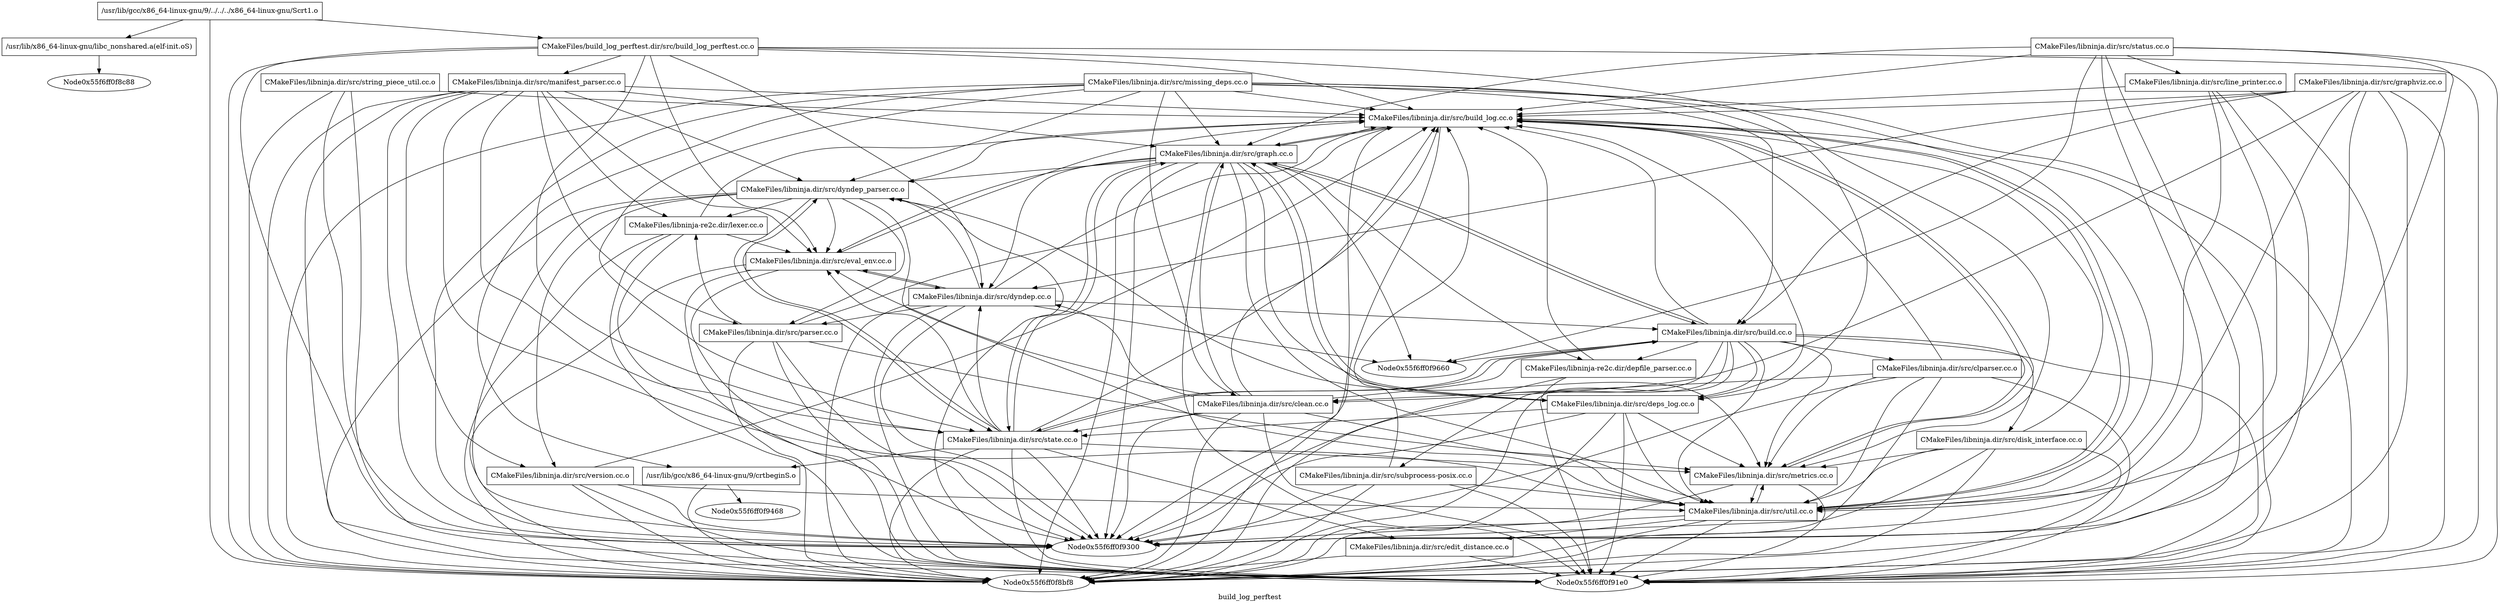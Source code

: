 digraph "build_log_perftest" {
	label="build_log_perftest";

	Node0x55f6ff0f9858 [shape=record,label="{/usr/lib/gcc/x86_64-linux-gnu/9/../../../x86_64-linux-gnu/Scrt1.o}"];
	Node0x55f6ff0f9858 -> Node0x55f6ff0f96f0;
	Node0x55f6ff0f9858 -> Node0x55f6ff0f96a8;
	Node0x55f6ff0f9858 -> Node0x55f6ff0f8bf8;
	Node0x55f6ff0f8f10 [shape=record,label="{/usr/lib/gcc/x86_64-linux-gnu/9/crtbeginS.o}"];
	Node0x55f6ff0f8f10 -> Node0x55f6ff0f9468;
	Node0x55f6ff0f8f10 -> Node0x55f6ff0f8bf8;
	Node0x55f6ff0f9a50 [shape=record,label="{CMakeFiles/libninja.dir/src/build_log.cc.o}"];
	Node0x55f6ff0f9a50 -> Node0x55f6ff0f94b0;
	Node0x55f6ff0f9a50 -> Node0x55f6ff0f9780;
	Node0x55f6ff0f9a50 -> Node0x55f6ff0f9198;
	Node0x55f6ff0f9a50 -> Node0x55f6ff0f91e0;
	Node0x55f6ff0f9a50 -> Node0x55f6ff0f9300;
	Node0x55f6ff0f9a50 -> Node0x55f6ff0f8bf8;
	Node0x55f6ff0f8a90 [shape=record,label="{CMakeFiles/libninja.dir/src/build.cc.o}"];
	Node0x55f6ff0f8a90 -> Node0x55f6ff0f9a50;
	Node0x55f6ff0f8a90 -> Node0x55f6ff0f97c8;
	Node0x55f6ff0f8a90 -> Node0x55f6ff0f9660;
	Node0x55f6ff0f8a90 -> Node0x55f6ff0f8fa0;
	Node0x55f6ff0f8a90 -> Node0x55f6ff0f9540;
	Node0x55f6ff0f8a90 -> Node0x55f6ff0f94b0;
	Node0x55f6ff0f8a90 -> Node0x55f6ff0f9780;
	Node0x55f6ff0f8a90 -> Node0x55f6ff0f9930;
	Node0x55f6ff0f8a90 -> Node0x55f6ff0f9198;
	Node0x55f6ff0f8a90 -> Node0x55f6ff0f9738;
	Node0x55f6ff0f8a90 -> Node0x55f6ff0f9270;
	Node0x55f6ff0f8a90 -> Node0x55f6ff0f91e0;
	Node0x55f6ff0f8a90 -> Node0x55f6ff0f9300;
	Node0x55f6ff0f8a90 -> Node0x55f6ff0f8bf8;
	Node0x55f6ff0f95d0 [shape=record,label="{CMakeFiles/libninja.dir/src/clean.cc.o}"];
	Node0x55f6ff0f95d0 -> Node0x55f6ff0f9a50;
	Node0x55f6ff0f95d0 -> Node0x55f6ff0f8a90;
	Node0x55f6ff0f95d0 -> Node0x55f6ff0f9078;
	Node0x55f6ff0f95d0 -> Node0x55f6ff0f8970;
	Node0x55f6ff0f95d0 -> Node0x55f6ff0f94b0;
	Node0x55f6ff0f95d0 -> Node0x55f6ff0f9930;
	Node0x55f6ff0f95d0 -> Node0x55f6ff0f9198;
	Node0x55f6ff0f95d0 -> Node0x55f6ff0f91e0;
	Node0x55f6ff0f95d0 -> Node0x55f6ff0f9300;
	Node0x55f6ff0f95d0 -> Node0x55f6ff0f8bf8;
	Node0x55f6ff0f97c8 [shape=record,label="{CMakeFiles/libninja.dir/src/clparser.cc.o}"];
	Node0x55f6ff0f97c8 -> Node0x55f6ff0f9a50;
	Node0x55f6ff0f97c8 -> Node0x55f6ff0f95d0;
	Node0x55f6ff0f97c8 -> Node0x55f6ff0f9780;
	Node0x55f6ff0f97c8 -> Node0x55f6ff0f9198;
	Node0x55f6ff0f97c8 -> Node0x55f6ff0f91e0;
	Node0x55f6ff0f97c8 -> Node0x55f6ff0f9300;
	Node0x55f6ff0f97c8 -> Node0x55f6ff0f8bf8;
	Node0x55f6ff0f9078 [shape=record,label="{CMakeFiles/libninja.dir/src/dyndep.cc.o}"];
	Node0x55f6ff0f9078 -> Node0x55f6ff0f9a50;
	Node0x55f6ff0f9078 -> Node0x55f6ff0f8a90;
	Node0x55f6ff0f9078 -> Node0x55f6ff0f9348;
	Node0x55f6ff0f9078 -> Node0x55f6ff0f9660;
	Node0x55f6ff0f9078 -> Node0x55f6ff0f8970;
	Node0x55f6ff0f9078 -> Node0x55f6ff0f9228;
	Node0x55f6ff0f9078 -> Node0x55f6ff0f91e0;
	Node0x55f6ff0f9078 -> Node0x55f6ff0f9300;
	Node0x55f6ff0f9078 -> Node0x55f6ff0f8bf8;
	Node0x55f6ff0f9348 [shape=record,label="{CMakeFiles/libninja.dir/src/dyndep_parser.cc.o}"];
	Node0x55f6ff0f9348 -> Node0x55f6ff0f9a50;
	Node0x55f6ff0f9348 -> Node0x55f6ff0f8970;
	Node0x55f6ff0f9348 -> Node0x55f6ff0f9228;
	Node0x55f6ff0f9348 -> Node0x55f6ff0f9930;
	Node0x55f6ff0f9348 -> Node0x55f6ff0f9198;
	Node0x55f6ff0f9348 -> Node0x55f6ff0f8fe8;
	Node0x55f6ff0f9348 -> Node0x55f6ff0f9030;
	Node0x55f6ff0f9348 -> Node0x55f6ff0f91e0;
	Node0x55f6ff0f9348 -> Node0x55f6ff0f9300;
	Node0x55f6ff0f9348 -> Node0x55f6ff0f8bf8;
	Node0x55f6ff0f8fa0 [shape=record,label="{CMakeFiles/libninja.dir/src/deps_log.cc.o}"];
	Node0x55f6ff0f8fa0 -> Node0x55f6ff0f9a50;
	Node0x55f6ff0f8fa0 -> Node0x55f6ff0f9348;
	Node0x55f6ff0f8fa0 -> Node0x55f6ff0f94b0;
	Node0x55f6ff0f8fa0 -> Node0x55f6ff0f9780;
	Node0x55f6ff0f8fa0 -> Node0x55f6ff0f9930;
	Node0x55f6ff0f8fa0 -> Node0x55f6ff0f9198;
	Node0x55f6ff0f8fa0 -> Node0x55f6ff0f91e0;
	Node0x55f6ff0f8fa0 -> Node0x55f6ff0f9300;
	Node0x55f6ff0f8fa0 -> Node0x55f6ff0f8bf8;
	Node0x55f6ff0f9540 [shape=record,label="{CMakeFiles/libninja.dir/src/disk_interface.cc.o}"];
	Node0x55f6ff0f9540 -> Node0x55f6ff0f9a50;
	Node0x55f6ff0f9540 -> Node0x55f6ff0f9780;
	Node0x55f6ff0f9540 -> Node0x55f6ff0f9198;
	Node0x55f6ff0f9540 -> Node0x55f6ff0f91e0;
	Node0x55f6ff0f9540 -> Node0x55f6ff0f9300;
	Node0x55f6ff0f9540 -> Node0x55f6ff0f8bf8;
	Node0x55f6ff0f8e38 [shape=record,label="{CMakeFiles/libninja.dir/src/edit_distance.cc.o}"];
	Node0x55f6ff0f8e38 -> Node0x55f6ff0f91e0;
	Node0x55f6ff0f8e38 -> Node0x55f6ff0f8bf8;
	Node0x55f6ff0f8970 [shape=record,label="{CMakeFiles/libninja.dir/src/eval_env.cc.o}"];
	Node0x55f6ff0f8970 -> Node0x55f6ff0f9a50;
	Node0x55f6ff0f8970 -> Node0x55f6ff0f9078;
	Node0x55f6ff0f8970 -> Node0x55f6ff0f91e0;
	Node0x55f6ff0f8970 -> Node0x55f6ff0f9300;
	Node0x55f6ff0f8970 -> Node0x55f6ff0f8bf8;
	Node0x55f6ff0f94b0 [shape=record,label="{CMakeFiles/libninja.dir/src/graph.cc.o}"];
	Node0x55f6ff0f94b0 -> Node0x55f6ff0f9a50;
	Node0x55f6ff0f94b0 -> Node0x55f6ff0f8a90;
	Node0x55f6ff0f94b0 -> Node0x55f6ff0f9078;
	Node0x55f6ff0f94b0 -> Node0x55f6ff0f9348;
	Node0x55f6ff0f94b0 -> Node0x55f6ff0f9660;
	Node0x55f6ff0f94b0 -> Node0x55f6ff0f8fa0;
	Node0x55f6ff0f94b0 -> Node0x55f6ff0f8970;
	Node0x55f6ff0f94b0 -> Node0x55f6ff0f9780;
	Node0x55f6ff0f94b0 -> Node0x55f6ff0f9930;
	Node0x55f6ff0f94b0 -> Node0x55f6ff0f9198;
	Node0x55f6ff0f94b0 -> Node0x55f6ff0f9270;
	Node0x55f6ff0f94b0 -> Node0x55f6ff0f91e0;
	Node0x55f6ff0f94b0 -> Node0x55f6ff0f9300;
	Node0x55f6ff0f94b0 -> Node0x55f6ff0f8bf8;
	Node0x55f6ff0f8df0 [shape=record,label="{CMakeFiles/libninja.dir/src/graphviz.cc.o}"];
	Node0x55f6ff0f8df0 -> Node0x55f6ff0f9a50;
	Node0x55f6ff0f8df0 -> Node0x55f6ff0f8a90;
	Node0x55f6ff0f8df0 -> Node0x55f6ff0f95d0;
	Node0x55f6ff0f8df0 -> Node0x55f6ff0f9078;
	Node0x55f6ff0f8df0 -> Node0x55f6ff0f9198;
	Node0x55f6ff0f8df0 -> Node0x55f6ff0f91e0;
	Node0x55f6ff0f8df0 -> Node0x55f6ff0f9300;
	Node0x55f6ff0f8df0 -> Node0x55f6ff0f8bf8;
	Node0x55f6ff0f9978 [shape=record,label="{CMakeFiles/libninja.dir/src/line_printer.cc.o}"];
	Node0x55f6ff0f9978 -> Node0x55f6ff0f9a50;
	Node0x55f6ff0f9978 -> Node0x55f6ff0f9198;
	Node0x55f6ff0f9978 -> Node0x55f6ff0f91e0;
	Node0x55f6ff0f9978 -> Node0x55f6ff0f9300;
	Node0x55f6ff0f9978 -> Node0x55f6ff0f8bf8;
	Node0x55f6ff0f92b8 [shape=record,label="{CMakeFiles/libninja.dir/src/manifest_parser.cc.o}"];
	Node0x55f6ff0f92b8 -> Node0x55f6ff0f9a50;
	Node0x55f6ff0f92b8 -> Node0x55f6ff0f9348;
	Node0x55f6ff0f92b8 -> Node0x55f6ff0f8970;
	Node0x55f6ff0f92b8 -> Node0x55f6ff0f94b0;
	Node0x55f6ff0f92b8 -> Node0x55f6ff0f9228;
	Node0x55f6ff0f92b8 -> Node0x55f6ff0f9930;
	Node0x55f6ff0f92b8 -> Node0x55f6ff0f9198;
	Node0x55f6ff0f92b8 -> Node0x55f6ff0f8fe8;
	Node0x55f6ff0f92b8 -> Node0x55f6ff0f9030;
	Node0x55f6ff0f92b8 -> Node0x55f6ff0f91e0;
	Node0x55f6ff0f92b8 -> Node0x55f6ff0f9300;
	Node0x55f6ff0f92b8 -> Node0x55f6ff0f8bf8;
	Node0x55f6ff0f9780 [shape=record,label="{CMakeFiles/libninja.dir/src/metrics.cc.o}"];
	Node0x55f6ff0f9780 -> Node0x55f6ff0f9a50;
	Node0x55f6ff0f9780 -> Node0x55f6ff0f9198;
	Node0x55f6ff0f9780 -> Node0x55f6ff0f91e0;
	Node0x55f6ff0f9780 -> Node0x55f6ff0f8bf8;
	Node0x55f6ff0f8ad8 [shape=record,label="{CMakeFiles/libninja.dir/src/missing_deps.cc.o}"];
	Node0x55f6ff0f8ad8 -> Node0x55f6ff0f8f10;
	Node0x55f6ff0f8ad8 -> Node0x55f6ff0f9a50;
	Node0x55f6ff0f8ad8 -> Node0x55f6ff0f8a90;
	Node0x55f6ff0f8ad8 -> Node0x55f6ff0f95d0;
	Node0x55f6ff0f8ad8 -> Node0x55f6ff0f9348;
	Node0x55f6ff0f8ad8 -> Node0x55f6ff0f8fa0;
	Node0x55f6ff0f8ad8 -> Node0x55f6ff0f94b0;
	Node0x55f6ff0f8ad8 -> Node0x55f6ff0f9930;
	Node0x55f6ff0f8ad8 -> Node0x55f6ff0f9198;
	Node0x55f6ff0f8ad8 -> Node0x55f6ff0f91e0;
	Node0x55f6ff0f8ad8 -> Node0x55f6ff0f9300;
	Node0x55f6ff0f8ad8 -> Node0x55f6ff0f8bf8;
	Node0x55f6ff0f9228 [shape=record,label="{CMakeFiles/libninja.dir/src/parser.cc.o}"];
	Node0x55f6ff0f9228 -> Node0x55f6ff0f9a50;
	Node0x55f6ff0f9228 -> Node0x55f6ff0f9780;
	Node0x55f6ff0f9228 -> Node0x55f6ff0f9030;
	Node0x55f6ff0f9228 -> Node0x55f6ff0f91e0;
	Node0x55f6ff0f9228 -> Node0x55f6ff0f9300;
	Node0x55f6ff0f9228 -> Node0x55f6ff0f8bf8;
	Node0x55f6ff0f9930 [shape=record,label="{CMakeFiles/libninja.dir/src/state.cc.o}"];
	Node0x55f6ff0f9930 -> Node0x55f6ff0f8f10;
	Node0x55f6ff0f9930 -> Node0x55f6ff0f9a50;
	Node0x55f6ff0f9930 -> Node0x55f6ff0f8a90;
	Node0x55f6ff0f9930 -> Node0x55f6ff0f9078;
	Node0x55f6ff0f9930 -> Node0x55f6ff0f9348;
	Node0x55f6ff0f9930 -> Node0x55f6ff0f8e38;
	Node0x55f6ff0f9930 -> Node0x55f6ff0f8970;
	Node0x55f6ff0f9930 -> Node0x55f6ff0f94b0;
	Node0x55f6ff0f9930 -> Node0x55f6ff0f9780;
	Node0x55f6ff0f9930 -> Node0x55f6ff0f91e0;
	Node0x55f6ff0f9930 -> Node0x55f6ff0f9300;
	Node0x55f6ff0f9930 -> Node0x55f6ff0f8bf8;
	Node0x55f6ff0f8e80 [shape=record,label="{CMakeFiles/libninja.dir/src/status.cc.o}"];
	Node0x55f6ff0f8e80 -> Node0x55f6ff0f9a50;
	Node0x55f6ff0f8e80 -> Node0x55f6ff0f9660;
	Node0x55f6ff0f8e80 -> Node0x55f6ff0f94b0;
	Node0x55f6ff0f8e80 -> Node0x55f6ff0f9978;
	Node0x55f6ff0f8e80 -> Node0x55f6ff0f9198;
	Node0x55f6ff0f8e80 -> Node0x55f6ff0f91e0;
	Node0x55f6ff0f8e80 -> Node0x55f6ff0f9300;
	Node0x55f6ff0f8e80 -> Node0x55f6ff0f8bf8;
	Node0x55f6ff0f8b68 [shape=record,label="{CMakeFiles/libninja.dir/src/string_piece_util.cc.o}"];
	Node0x55f6ff0f8b68 -> Node0x55f6ff0f9a50;
	Node0x55f6ff0f8b68 -> Node0x55f6ff0f91e0;
	Node0x55f6ff0f8b68 -> Node0x55f6ff0f9300;
	Node0x55f6ff0f8b68 -> Node0x55f6ff0f8bf8;
	Node0x55f6ff0f9198 [shape=record,label="{CMakeFiles/libninja.dir/src/util.cc.o}"];
	Node0x55f6ff0f9198 -> Node0x55f6ff0f9a50;
	Node0x55f6ff0f9198 -> Node0x55f6ff0f8e38;
	Node0x55f6ff0f9198 -> Node0x55f6ff0f9780;
	Node0x55f6ff0f9198 -> Node0x55f6ff0f91e0;
	Node0x55f6ff0f9198 -> Node0x55f6ff0f9300;
	Node0x55f6ff0f9198 -> Node0x55f6ff0f8bf8;
	Node0x55f6ff0f8fe8 [shape=record,label="{CMakeFiles/libninja.dir/src/version.cc.o}"];
	Node0x55f6ff0f8fe8 -> Node0x55f6ff0f9a50;
	Node0x55f6ff0f8fe8 -> Node0x55f6ff0f9198;
	Node0x55f6ff0f8fe8 -> Node0x55f6ff0f91e0;
	Node0x55f6ff0f8fe8 -> Node0x55f6ff0f9300;
	Node0x55f6ff0f8fe8 -> Node0x55f6ff0f8bf8;
	Node0x55f6ff0f9738 [shape=record,label="{CMakeFiles/libninja.dir/src/subprocess-posix.cc.o}"];
	Node0x55f6ff0f9738 -> Node0x55f6ff0f9a50;
	Node0x55f6ff0f9738 -> Node0x55f6ff0f9198;
	Node0x55f6ff0f9738 -> Node0x55f6ff0f91e0;
	Node0x55f6ff0f9738 -> Node0x55f6ff0f9300;
	Node0x55f6ff0f9738 -> Node0x55f6ff0f8bf8;
	Node0x55f6ff0f9270 [shape=record,label="{CMakeFiles/libninja-re2c.dir/depfile_parser.cc.o}"];
	Node0x55f6ff0f9270 -> Node0x55f6ff0f9a50;
	Node0x55f6ff0f9270 -> Node0x55f6ff0f91e0;
	Node0x55f6ff0f9270 -> Node0x55f6ff0f8bf8;
	Node0x55f6ff0f9030 [shape=record,label="{CMakeFiles/libninja-re2c.dir/lexer.cc.o}"];
	Node0x55f6ff0f9030 -> Node0x55f6ff0f9a50;
	Node0x55f6ff0f9030 -> Node0x55f6ff0f8970;
	Node0x55f6ff0f9030 -> Node0x55f6ff0f91e0;
	Node0x55f6ff0f9030 -> Node0x55f6ff0f9300;
	Node0x55f6ff0f9030 -> Node0x55f6ff0f8bf8;
	Node0x55f6ff0f96f0 [shape=record,label="{CMakeFiles/build_log_perftest.dir/src/build_log_perftest.cc.o}"];
	Node0x55f6ff0f96f0 -> Node0x55f6ff0f9a50;
	Node0x55f6ff0f96f0 -> Node0x55f6ff0f9078;
	Node0x55f6ff0f96f0 -> Node0x55f6ff0f8970;
	Node0x55f6ff0f96f0 -> Node0x55f6ff0f92b8;
	Node0x55f6ff0f96f0 -> Node0x55f6ff0f9780;
	Node0x55f6ff0f96f0 -> Node0x55f6ff0f9930;
	Node0x55f6ff0f96f0 -> Node0x55f6ff0f91e0;
	Node0x55f6ff0f96f0 -> Node0x55f6ff0f9300;
	Node0x55f6ff0f96f0 -> Node0x55f6ff0f8bf8;
	Node0x55f6ff0f96a8 [shape=record,label="{/usr/lib/x86_64-linux-gnu/libc_nonshared.a(elf-init.oS)}"];
	Node0x55f6ff0f96a8 -> Node0x55f6ff0f8c88;
}
